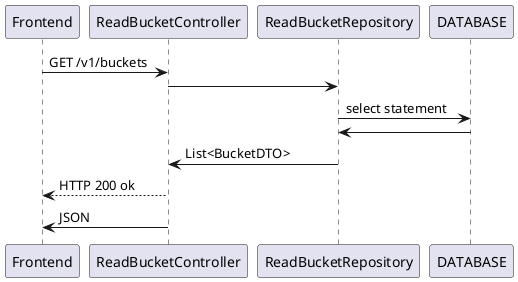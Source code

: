 @startuml
Frontend -> ReadBucketController: GET /v1/buckets
ReadBucketController -> ReadBucketRepository
ReadBucketRepository -> DATABASE: select statement
DATABASE -> ReadBucketRepository
ReadBucketRepository -> ReadBucketController: List<BucketDTO>
ReadBucketController --> Frontend: HTTP 200 ok
ReadBucketController -> Frontend: JSON
@enduml